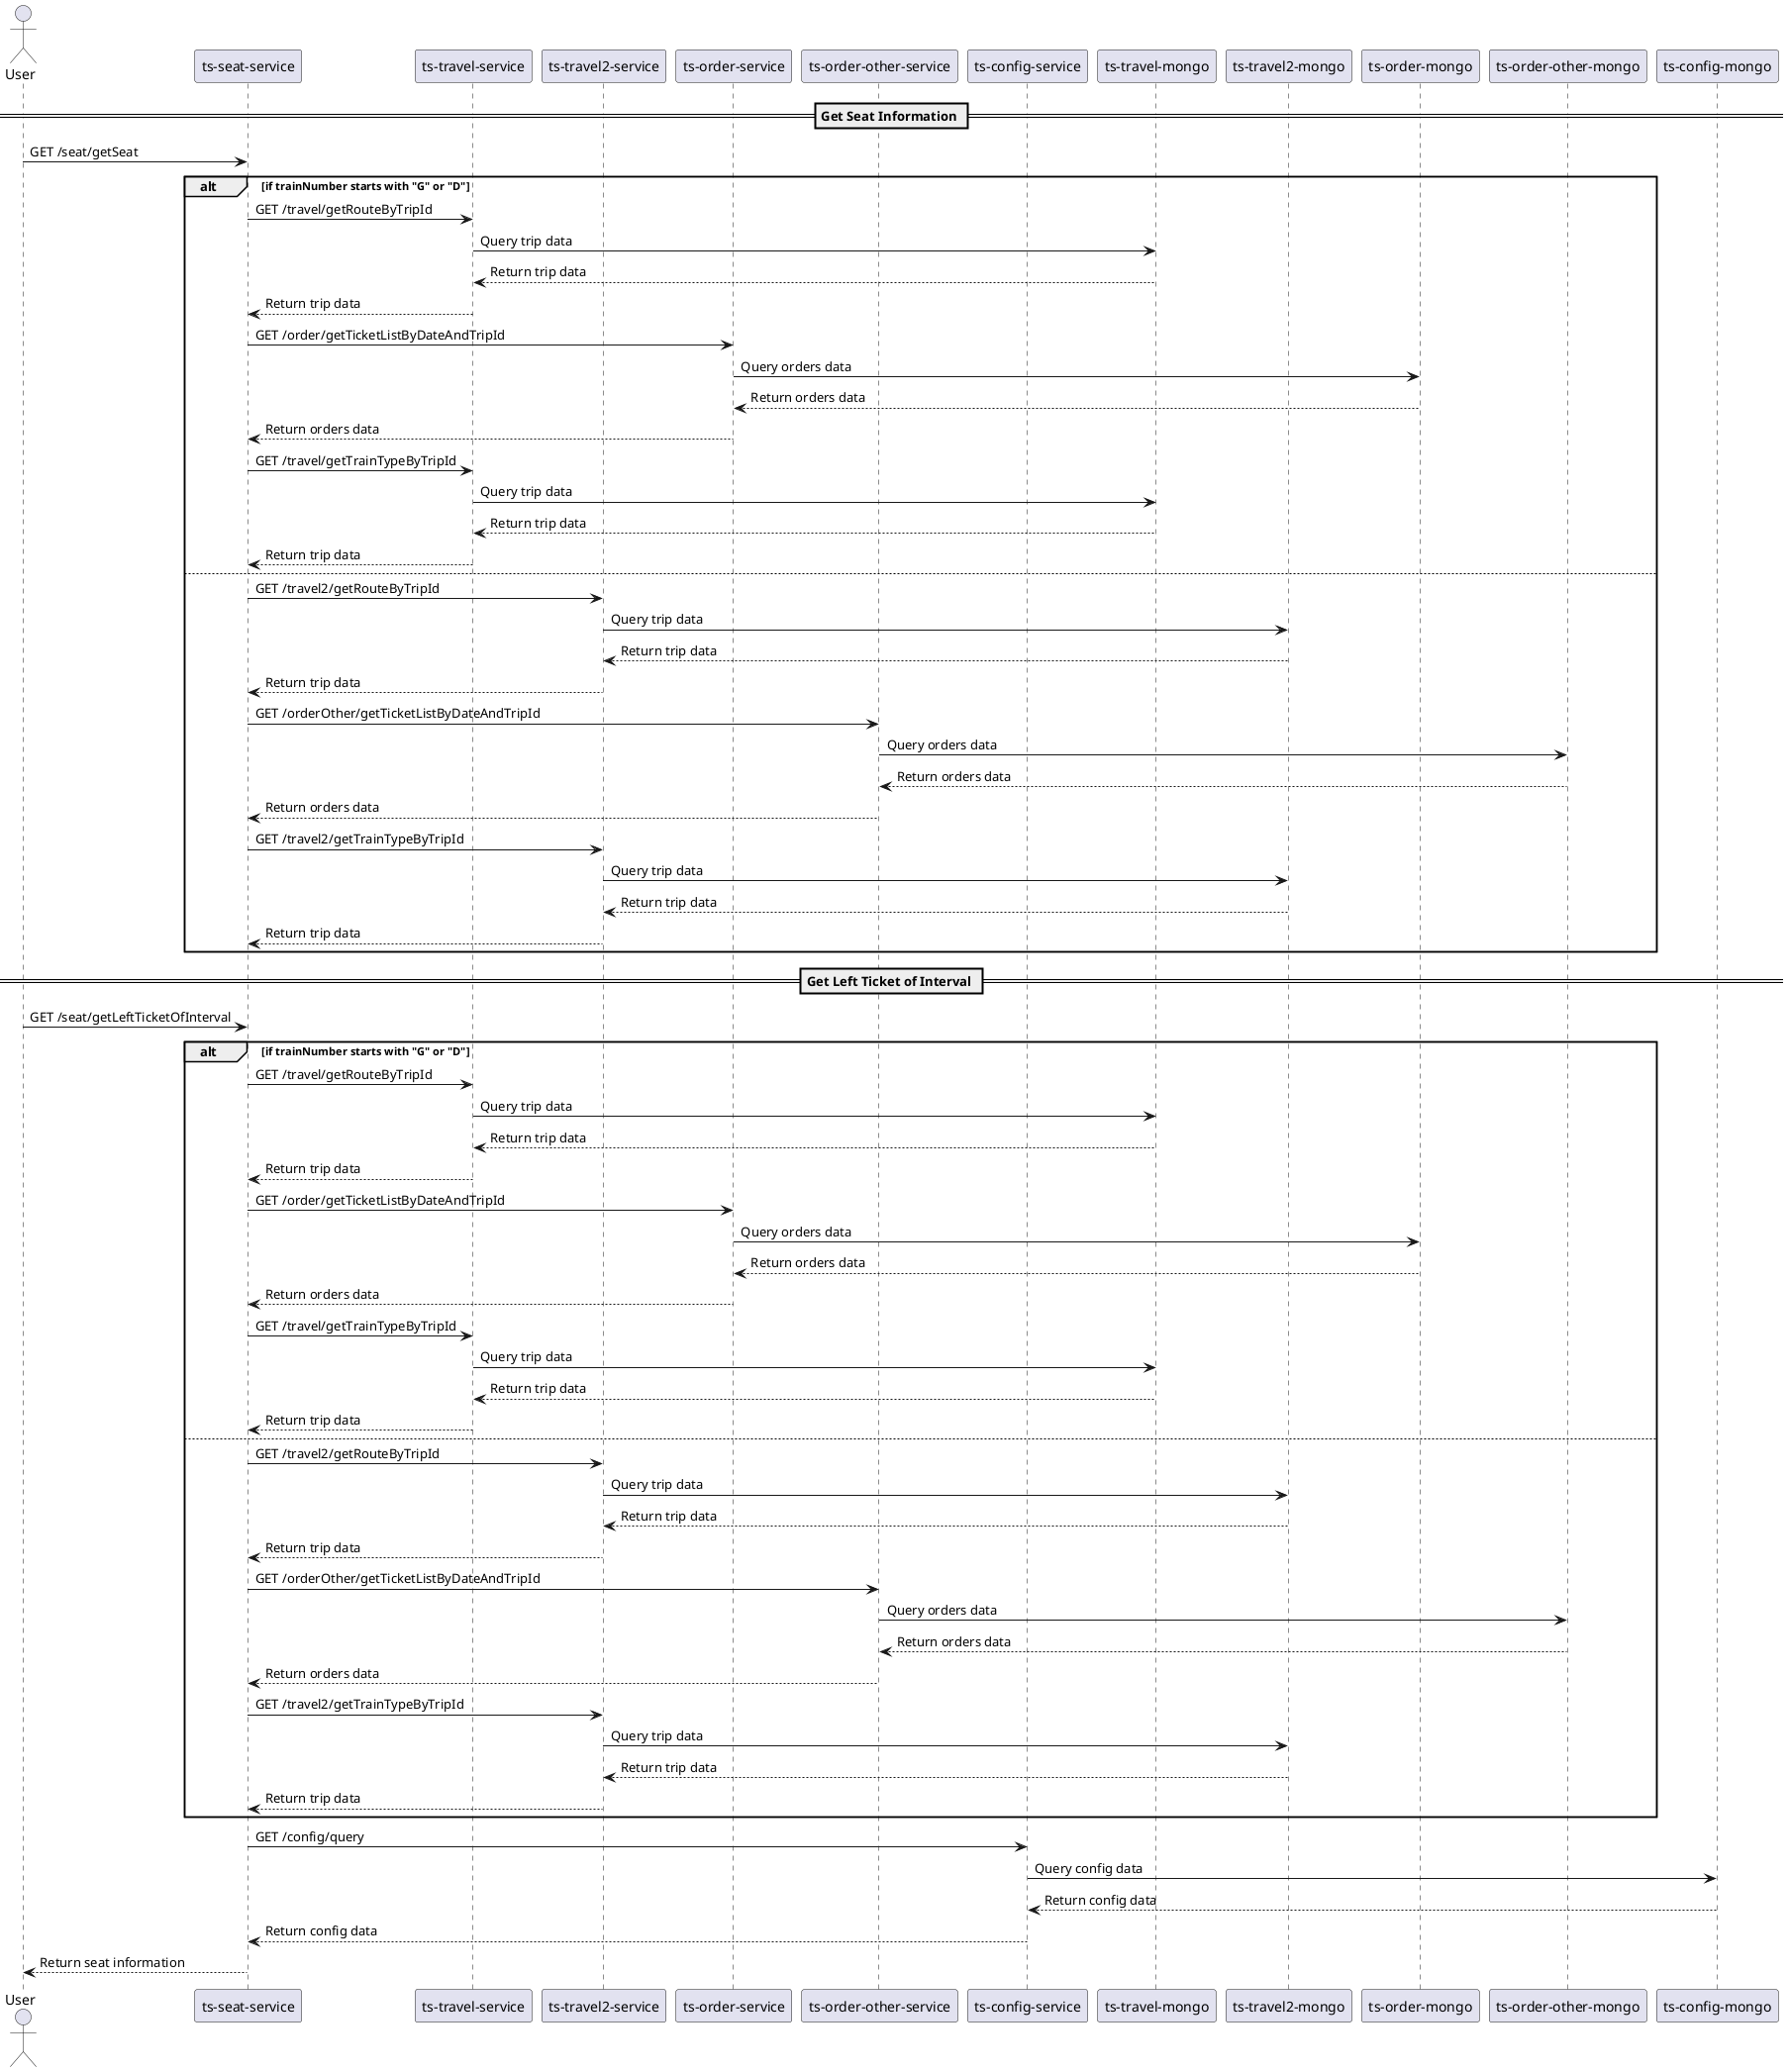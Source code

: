 @startuml
actor User
participant "ts-seat-service" as SeatService
participant "ts-travel-service" as TravelService
participant "ts-travel2-service" as Travel2Service
participant "ts-order-service" as OrderService
participant "ts-order-other-service" as OrderOtherService
participant "ts-config-service" as ConfigService
participant "ts-travel-mongo" as TravelMongo
participant "ts-travel2-mongo" as Travel2Mongo
participant "ts-order-mongo" as OrderMongo
participant "ts-order-other-mongo" as OrderOtherMongo
participant "ts-config-mongo" as ConfigMongo

== Get Seat Information ==
User -> SeatService: GET /seat/getSeat
alt if trainNumber starts with "G" or "D"
    SeatService -> TravelService: GET /travel/getRouteByTripId
    TravelService -> TravelMongo: Query trip data
    TravelMongo --> TravelService: Return trip data
    TravelService --> SeatService: Return trip data

    SeatService -> OrderService: GET /order/getTicketListByDateAndTripId
    OrderService -> OrderMongo: Query orders data
    OrderMongo --> OrderService: Return orders data
    OrderService --> SeatService: Return orders data

    SeatService -> TravelService: GET /travel/getTrainTypeByTripId
    TravelService -> TravelMongo: Query trip data
    TravelMongo --> TravelService: Return trip data
    TravelService --> SeatService: Return trip data
else
    SeatService -> Travel2Service: GET /travel2/getRouteByTripId
    Travel2Service -> Travel2Mongo: Query trip data
    Travel2Mongo --> Travel2Service: Return trip data
    Travel2Service --> SeatService: Return trip data

    SeatService -> OrderOtherService: GET /orderOther/getTicketListByDateAndTripId
    OrderOtherService -> OrderOtherMongo: Query orders data
    OrderOtherMongo --> OrderOtherService: Return orders data
    OrderOtherService --> SeatService: Return orders data

    SeatService -> Travel2Service: GET /travel2/getTrainTypeByTripId
    Travel2Service -> Travel2Mongo: Query trip data
    Travel2Mongo --> Travel2Service: Return trip data
    Travel2Service --> SeatService: Return trip data
end

== Get Left Ticket of Interval ==
User -> SeatService: GET /seat/getLeftTicketOfInterval
alt if trainNumber starts with "G" or "D"
    SeatService -> TravelService: GET /travel/getRouteByTripId
    TravelService -> TravelMongo: Query trip data
    TravelMongo --> TravelService: Return trip data
    TravelService --> SeatService: Return trip data

    SeatService -> OrderService: GET /order/getTicketListByDateAndTripId
    OrderService -> OrderMongo: Query orders data
    OrderMongo --> OrderService: Return orders data
    OrderService --> SeatService: Return orders data

    SeatService -> TravelService: GET /travel/getTrainTypeByTripId
    TravelService -> TravelMongo: Query trip data
    TravelMongo --> TravelService: Return trip data
    TravelService --> SeatService: Return trip data
else
    SeatService -> Travel2Service: GET /travel2/getRouteByTripId
    Travel2Service -> Travel2Mongo: Query trip data
    Travel2Mongo --> Travel2Service: Return trip data
    Travel2Service --> SeatService: Return trip data

    SeatService -> OrderOtherService: GET /orderOther/getTicketListByDateAndTripId
    OrderOtherService -> OrderOtherMongo: Query orders data
    OrderOtherMongo --> OrderOtherService: Return orders data
    OrderOtherService --> SeatService: Return orders data

    SeatService -> Travel2Service: GET /travel2/getTrainTypeByTripId
    Travel2Service -> Travel2Mongo: Query trip data
    Travel2Mongo --> Travel2Service: Return trip data
    Travel2Service --> SeatService: Return trip data


end


SeatService -> ConfigService: GET /config/query
ConfigService -> ConfigMongo: Query config data
ConfigMongo --> ConfigService: Return config data
ConfigService --> SeatService: Return config data

SeatService --> User: Return seat information
@enduml